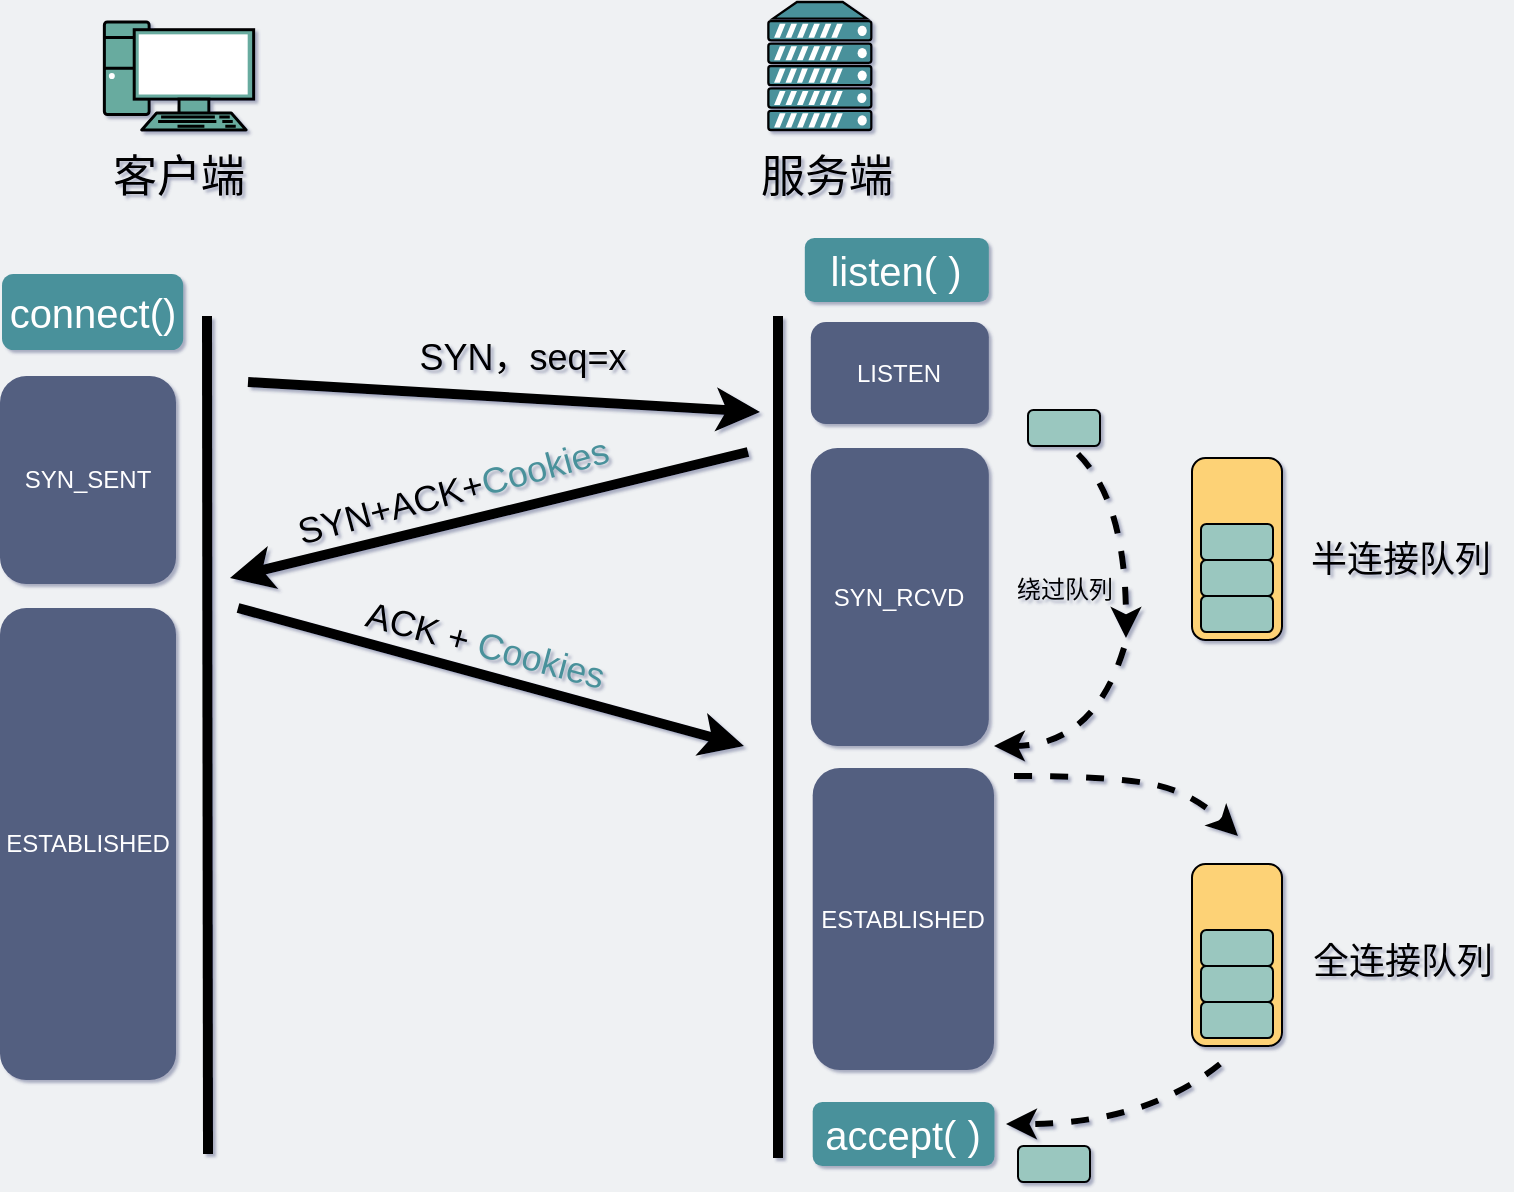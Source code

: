 <mxfile version="15.2.9" type="github"><diagram id="3228e29e-7158-1315-38df-8450db1d8a1d" name="Page-1"><mxGraphModel dx="788" dy="193" grid="0" gridSize="10" guides="1" tooltips="1" connect="1" arrows="1" fold="1" page="1" pageScale="1" pageWidth="850" pageHeight="210" background="#EFF1F3" math="0" shadow="1"><root><mxCell id="0"/><mxCell id="1" parent="0"/><mxCell id="_KJd5dzx4qh3lxpyMWcO-2" value="" style="fontColor=#0066CC;verticalAlign=top;verticalLabelPosition=bottom;labelPosition=center;align=center;html=1;outlineConnect=0;gradientColor=none;gradientDirection=north;strokeWidth=2;shape=mxgraph.networks.pc;fillColor=#67AB9F;fontSize=30;" parent="1" vertex="1"><mxGeometry x="105.18" y="240" width="74.65" height="54" as="geometry"/></mxCell><mxCell id="T-5VQnCJckOgUX1Wp16H-28" value="客户端" style="text;html=1;strokeColor=none;fillColor=none;align=center;verticalAlign=middle;whiteSpace=wrap;rounded=0;fontSize=22;" parent="1" vertex="1"><mxGeometry x="53" y="308" width="179" height="20" as="geometry"/></mxCell><mxCell id="aH1-eks404bDhsACtXEq-2" value="" style="fontColor=#0066CC;verticalAlign=top;verticalLabelPosition=bottom;labelPosition=center;align=center;html=1;outlineConnect=0;gradientColor=none;gradientDirection=north;strokeWidth=2;shape=mxgraph.networks.server;fillColor=#4A919B;" parent="1" vertex="1"><mxGeometry x="437.18" y="230" width="51.5" height="64" as="geometry"/></mxCell><mxCell id="aH1-eks404bDhsACtXEq-3" value="服务端" style="text;html=1;strokeColor=none;fillColor=none;align=center;verticalAlign=middle;whiteSpace=wrap;rounded=0;fontSize=22;" parent="1" vertex="1"><mxGeometry x="377" y="308" width="179" height="20" as="geometry"/></mxCell><mxCell id="aH1-eks404bDhsACtXEq-7" value="" style="endArrow=none;html=1;strokeWidth=5;" parent="1" edge="1"><mxGeometry width="50" height="50" relative="1" as="geometry"><mxPoint x="157" y="806" as="sourcePoint"/><mxPoint x="156.5" y="387" as="targetPoint"/></mxGeometry></mxCell><mxCell id="aH1-eks404bDhsACtXEq-10" value="" style="endArrow=classic;html=1;strokeWidth=5;fontSize=20;" parent="1" edge="1"><mxGeometry width="50" height="50" relative="1" as="geometry"><mxPoint x="177" y="420" as="sourcePoint"/><mxPoint x="433" y="435" as="targetPoint"/></mxGeometry></mxCell><mxCell id="aH1-eks404bDhsACtXEq-11" value="&lt;font style=&quot;font-size: 18px&quot;&gt;SYN，seq=x&lt;/font&gt;" style="text;html=1;strokeColor=none;fillColor=none;align=center;verticalAlign=middle;whiteSpace=wrap;rounded=0;fontSize=20;" parent="1" vertex="1"><mxGeometry x="244" y="396" width="141" height="21" as="geometry"/></mxCell><mxCell id="aH1-eks404bDhsACtXEq-12" value="" style="endArrow=none;html=1;strokeWidth=5;startArrow=classic;startFill=1;endFill=0;" parent="1" edge="1"><mxGeometry width="50" height="50" relative="1" as="geometry"><mxPoint x="168" y="518" as="sourcePoint"/><mxPoint x="427" y="455" as="targetPoint"/></mxGeometry></mxCell><mxCell id="aH1-eks404bDhsACtXEq-13" value="" style="endArrow=classic;html=1;strokeWidth=5;" parent="1" edge="1"><mxGeometry width="50" height="50" relative="1" as="geometry"><mxPoint x="172" y="533" as="sourcePoint"/><mxPoint x="425" y="602" as="targetPoint"/></mxGeometry></mxCell><mxCell id="aH1-eks404bDhsACtXEq-16" value="SYN_SENT" style="rounded=1;whiteSpace=wrap;html=1;dashed=1;strokeWidth=3;fillColor=#535E80;strokeColor=none;fontColor=#FFFFFF;" parent="1" vertex="1"><mxGeometry x="53" y="417" width="88" height="104" as="geometry"/></mxCell><mxCell id="aH1-eks404bDhsACtXEq-17" value="LISTEN" style="rounded=1;whiteSpace=wrap;html=1;dashed=1;strokeWidth=3;strokeColor=none;fillColor=#535E80;fontColor=#FFFFFF;" parent="1" vertex="1"><mxGeometry x="458.41" y="390" width="89" height="51" as="geometry"/></mxCell><mxCell id="aH1-eks404bDhsACtXEq-18" value="&lt;span&gt;SYN_RCVD&lt;/span&gt;" style="rounded=1;whiteSpace=wrap;html=1;dashed=1;strokeWidth=3;fontColor=#FFFFFF;fillColor=#535E80;strokeColor=none;" parent="1" vertex="1"><mxGeometry x="458.41" y="453" width="89" height="149" as="geometry"/></mxCell><mxCell id="aH1-eks404bDhsACtXEq-19" value="ESTABLISHED" style="rounded=1;whiteSpace=wrap;html=1;dashed=1;strokeWidth=3;strokeColor=none;fillColor=#535E80;fontColor=#FFFFFF;" parent="1" vertex="1"><mxGeometry x="459.35" y="613" width="90.65" height="151" as="geometry"/></mxCell><mxCell id="aH1-eks404bDhsACtXEq-21" value="ESTABLISHED" style="rounded=1;whiteSpace=wrap;html=1;dashed=1;strokeWidth=3;fillColor=#535E80;strokeColor=none;fontColor=#FFFFFF;" parent="1" vertex="1"><mxGeometry x="53" y="533" width="88" height="236" as="geometry"/></mxCell><mxCell id="aH1-eks404bDhsACtXEq-22" value="&lt;font style=&quot;font-size: 18px&quot;&gt;SYN+ACK+&lt;font color=&quot;#4a919b&quot;&gt;Cookies&lt;/font&gt;&lt;/font&gt;" style="text;html=1;strokeColor=none;fillColor=none;align=center;verticalAlign=middle;whiteSpace=wrap;rounded=0;fontSize=20;rotation=-15;" parent="1" vertex="1"><mxGeometry x="144.59" y="457.92" width="269" height="32" as="geometry"/></mxCell><mxCell id="aH1-eks404bDhsACtXEq-23" value="&lt;font style=&quot;font-size: 18px&quot;&gt;ACK +&amp;nbsp;&lt;/font&gt;&lt;span style=&quot;color: rgb(74 , 145 , 155) ; font-size: 18px&quot;&gt;Cookies&lt;/span&gt;" style="text;html=1;strokeColor=none;fillColor=none;align=center;verticalAlign=middle;whiteSpace=wrap;rounded=0;dashed=1;fontSize=20;rotation=15;" parent="1" vertex="1"><mxGeometry x="230.0" y="541" width="132" height="20" as="geometry"/></mxCell><mxCell id="YXoqQ_mGJv7HDvLP6CB5-1" value="" style="endArrow=none;html=1;strokeWidth=5;" parent="1" edge="1"><mxGeometry width="50" height="50" relative="1" as="geometry"><mxPoint x="442" y="808" as="sourcePoint"/><mxPoint x="442.0" y="387" as="targetPoint"/></mxGeometry></mxCell><mxCell id="BaweCPi1VYB0Lv0gbQKf-2" value="" style="rounded=1;whiteSpace=wrap;html=1;fillColor=#FDD276;" parent="1" vertex="1"><mxGeometry x="649" y="458" width="45" height="91" as="geometry"/></mxCell><mxCell id="BaweCPi1VYB0Lv0gbQKf-3" value="&lt;span style=&quot;font-size: 20px&quot;&gt;connect()&lt;/span&gt;" style="rounded=1;whiteSpace=wrap;html=1;strokeColor=none;fillColor=#4A919B;fontColor=#FFFFFF;" parent="1" vertex="1"><mxGeometry x="54" y="366" width="90.59" height="38" as="geometry"/></mxCell><mxCell id="BaweCPi1VYB0Lv0gbQKf-4" value="&lt;span style=&quot;font-size: 20px&quot;&gt;listen( )&lt;/span&gt;" style="rounded=1;whiteSpace=wrap;html=1;strokeColor=none;fontColor=#FFFFFF;fillColor=#4A919B;" parent="1" vertex="1"><mxGeometry x="455.41" y="348" width="92" height="32" as="geometry"/></mxCell><mxCell id="BaweCPi1VYB0Lv0gbQKf-5" value="&lt;span style=&quot;font-size: 20px&quot;&gt;accept( )&lt;/span&gt;" style="rounded=1;whiteSpace=wrap;html=1;strokeColor=none;fontColor=#FFFFFF;fillColor=#4A919B;" parent="1" vertex="1"><mxGeometry x="459.35" y="780" width="90.89" height="32" as="geometry"/></mxCell><mxCell id="BaweCPi1VYB0Lv0gbQKf-11" value="&lt;font style=&quot;font-size: 18px&quot;&gt;半连接队列&lt;/font&gt;" style="text;html=1;strokeColor=none;fillColor=none;align=center;verticalAlign=middle;whiteSpace=wrap;rounded=0;" parent="1" vertex="1"><mxGeometry x="702.5" y="489.92" width="101" height="38" as="geometry"/></mxCell><mxCell id="BaweCPi1VYB0Lv0gbQKf-12" value="" style="rounded=1;whiteSpace=wrap;html=1;fillColor=#9AC7BF;" parent="1" vertex="1"><mxGeometry x="567" y="434" width="36" height="18" as="geometry"/></mxCell><mxCell id="BaweCPi1VYB0Lv0gbQKf-19" value="&lt;font style=&quot;font-size: 18px&quot;&gt;全连接队列&lt;/font&gt;" style="text;html=1;strokeColor=none;fillColor=none;align=center;verticalAlign=middle;whiteSpace=wrap;rounded=0;" parent="1" vertex="1"><mxGeometry x="702.5" y="692" width="103" height="35" as="geometry"/></mxCell><mxCell id="BaweCPi1VYB0Lv0gbQKf-24" value="" style="rounded=1;whiteSpace=wrap;html=1;fillColor=#9AC7BF;" parent="1" vertex="1"><mxGeometry x="653.5" y="509" width="36" height="18" as="geometry"/></mxCell><mxCell id="BaweCPi1VYB0Lv0gbQKf-25" value="" style="rounded=1;whiteSpace=wrap;html=1;fillColor=#9AC7BF;" parent="1" vertex="1"><mxGeometry x="653.5" y="527" width="36" height="18" as="geometry"/></mxCell><mxCell id="BaweCPi1VYB0Lv0gbQKf-26" value="" style="rounded=1;whiteSpace=wrap;html=1;fillColor=#9AC7BF;" parent="1" vertex="1"><mxGeometry x="653.5" y="491" width="36" height="18" as="geometry"/></mxCell><mxCell id="BaweCPi1VYB0Lv0gbQKf-27" value="" style="rounded=1;whiteSpace=wrap;html=1;fillColor=#FDD276;" parent="1" vertex="1"><mxGeometry x="649" y="661" width="45" height="91" as="geometry"/></mxCell><mxCell id="BaweCPi1VYB0Lv0gbQKf-28" value="" style="rounded=1;whiteSpace=wrap;html=1;fillColor=#9AC7BF;" parent="1" vertex="1"><mxGeometry x="653.5" y="712" width="36" height="18" as="geometry"/></mxCell><mxCell id="BaweCPi1VYB0Lv0gbQKf-29" value="" style="rounded=1;whiteSpace=wrap;html=1;fillColor=#9AC7BF;" parent="1" vertex="1"><mxGeometry x="653.5" y="730" width="36" height="18" as="geometry"/></mxCell><mxCell id="BaweCPi1VYB0Lv0gbQKf-30" value="" style="rounded=1;whiteSpace=wrap;html=1;fillColor=#9AC7BF;" parent="1" vertex="1"><mxGeometry x="653.5" y="694" width="36" height="18" as="geometry"/></mxCell><mxCell id="BaweCPi1VYB0Lv0gbQKf-31" value="" style="curved=1;endArrow=classic;html=1;fontColor=#4A919B;dashed=1;strokeWidth=3;" parent="1" edge="1"><mxGeometry width="50" height="50" relative="1" as="geometry"><mxPoint x="592" y="456" as="sourcePoint"/><mxPoint x="616" y="548" as="targetPoint"/><Array as="points"><mxPoint x="616" y="480"/></Array></mxGeometry></mxCell><mxCell id="BaweCPi1VYB0Lv0gbQKf-32" value="" style="curved=1;endArrow=classic;html=1;fontColor=#4A919B;dashed=1;strokeWidth=3;" parent="1" edge="1"><mxGeometry width="50" height="50" relative="1" as="geometry"><mxPoint x="615" y="553" as="sourcePoint"/><mxPoint x="550" y="602" as="targetPoint"/><Array as="points"><mxPoint x="600" y="602"/></Array></mxGeometry></mxCell><mxCell id="BaweCPi1VYB0Lv0gbQKf-33" value="" style="curved=1;endArrow=classic;html=1;fontColor=#4A919B;dashed=1;strokeWidth=3;" parent="1" edge="1"><mxGeometry width="50" height="50" relative="1" as="geometry"><mxPoint x="560" y="617" as="sourcePoint"/><mxPoint x="672" y="647" as="targetPoint"/><Array as="points"><mxPoint x="604" y="617"/><mxPoint x="648" y="624"/></Array></mxGeometry></mxCell><mxCell id="BaweCPi1VYB0Lv0gbQKf-34" value="" style="curved=1;endArrow=classic;html=1;fontColor=#4A919B;dashed=1;strokeWidth=3;" parent="1" edge="1"><mxGeometry width="50" height="50" relative="1" as="geometry"><mxPoint x="663" y="761" as="sourcePoint"/><mxPoint x="556" y="791" as="targetPoint"/><Array as="points"><mxPoint x="626" y="791"/></Array></mxGeometry></mxCell><mxCell id="BaweCPi1VYB0Lv0gbQKf-35" value="" style="rounded=1;whiteSpace=wrap;html=1;fillColor=#9AC7BF;" parent="1" vertex="1"><mxGeometry x="562" y="802" width="36" height="18" as="geometry"/></mxCell><mxCell id="NIKSJLPXpQ6WaD7pGsL_-1" value="绕过队列" style="text;html=1;strokeColor=none;fillColor=none;align=center;verticalAlign=middle;whiteSpace=wrap;rounded=0;" vertex="1" parent="1"><mxGeometry x="557.5" y="506.5" width="55" height="35" as="geometry"/></mxCell></root></mxGraphModel></diagram></mxfile>